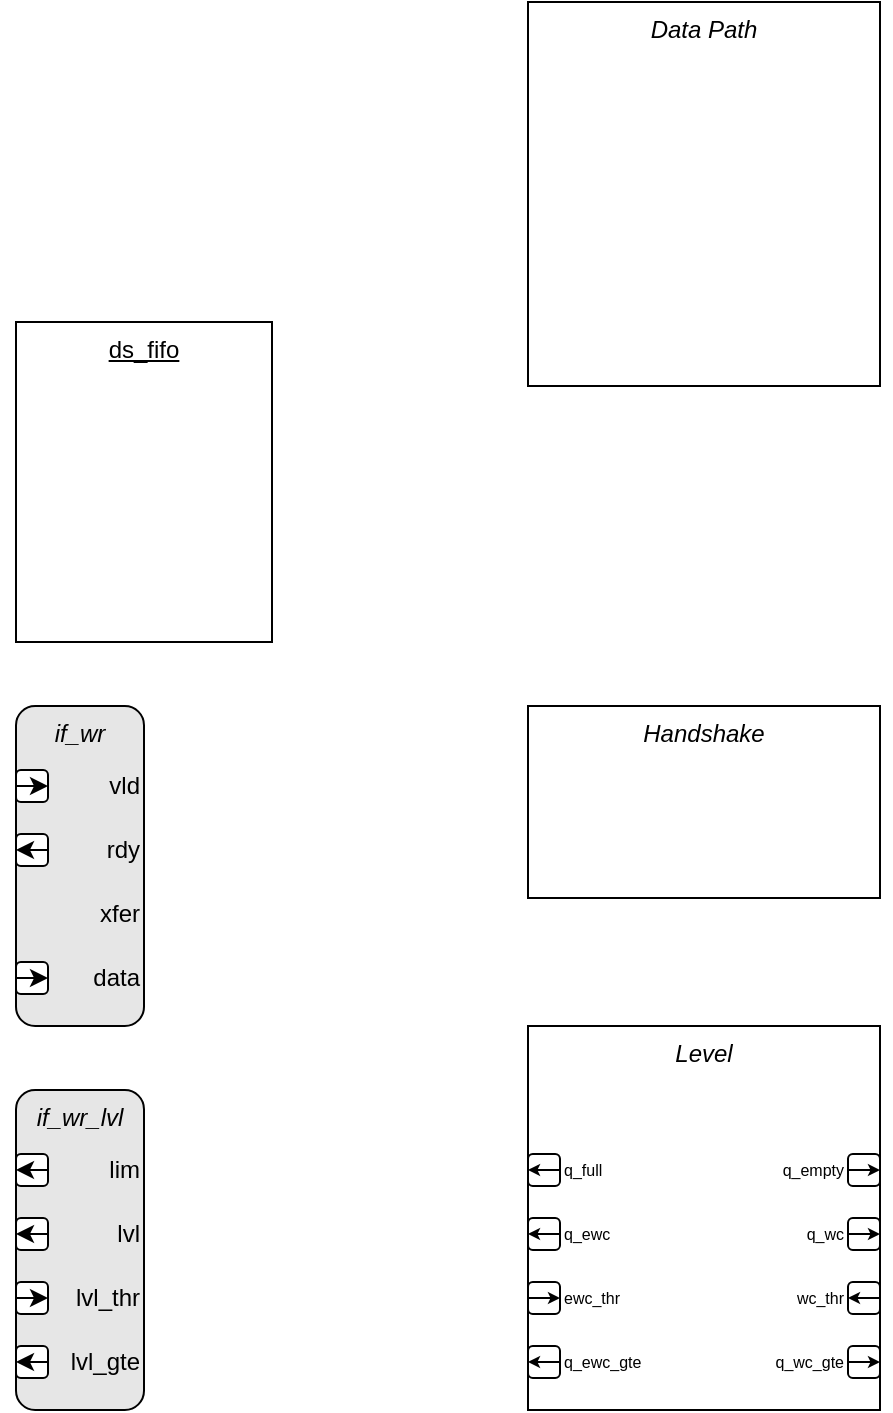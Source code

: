 <mxfile version="21.6.5" type="device">
  <diagram name="Page-1" id="wjSl2jKwSkH-KG0pPpFf">
    <mxGraphModel dx="1404" dy="814" grid="1" gridSize="8" guides="0" tooltips="1" connect="1" arrows="0" fold="1" page="1" pageScale="1" pageWidth="2560" pageHeight="1440" background="#FFFFFF" math="0" shadow="0">
      <root>
        <mxCell id="0" />
        <mxCell id="1" parent="0" />
        <mxCell id="gHWjX6nv2yNhoL-KbP3H-1" value="ds_fifo" style="rounded=0;whiteSpace=wrap;html=1;verticalAlign=top;fontStyle=4" parent="1" vertex="1">
          <mxGeometry x="64" y="160" width="128" height="160" as="geometry" />
        </mxCell>
        <mxCell id="l6OGeaEmu5MbRwiX80PM-1" value="&lt;i&gt;if_wr&lt;/i&gt;" style="rounded=1;whiteSpace=wrap;html=1;verticalAlign=top;fillColor=#E6E6E6;" parent="1" vertex="1">
          <mxGeometry x="64" y="352" width="64" height="160" as="geometry" />
        </mxCell>
        <mxCell id="l6OGeaEmu5MbRwiX80PM-2" value="vld" style="text;html=1;strokeColor=none;fillColor=none;align=right;verticalAlign=middle;whiteSpace=wrap;rounded=0;" parent="1" vertex="1">
          <mxGeometry x="80" y="384" width="48" height="16" as="geometry" />
        </mxCell>
        <mxCell id="l6OGeaEmu5MbRwiX80PM-3" value="data" style="text;html=1;strokeColor=none;fillColor=none;align=right;verticalAlign=middle;whiteSpace=wrap;rounded=0;" parent="1" vertex="1">
          <mxGeometry x="80" y="480" width="48" height="16" as="geometry" />
        </mxCell>
        <mxCell id="l6OGeaEmu5MbRwiX80PM-4" value="" style="rounded=1;whiteSpace=wrap;html=1;" parent="1" vertex="1">
          <mxGeometry x="64" y="384" width="16" height="16" as="geometry" />
        </mxCell>
        <mxCell id="l6OGeaEmu5MbRwiX80PM-5" style="edgeStyle=orthogonalEdgeStyle;rounded=0;orthogonalLoop=1;jettySize=auto;html=1;exitX=0;exitY=0.5;exitDx=0;exitDy=0;entryX=1;entryY=0.5;entryDx=0;entryDy=0;" parent="1" source="l6OGeaEmu5MbRwiX80PM-4" target="l6OGeaEmu5MbRwiX80PM-4" edge="1">
          <mxGeometry relative="1" as="geometry" />
        </mxCell>
        <mxCell id="l6OGeaEmu5MbRwiX80PM-6" value="rdy" style="text;html=1;strokeColor=none;fillColor=none;align=right;verticalAlign=middle;whiteSpace=wrap;rounded=0;" parent="1" vertex="1">
          <mxGeometry x="80" y="416" width="48" height="16" as="geometry" />
        </mxCell>
        <mxCell id="l6OGeaEmu5MbRwiX80PM-7" value="" style="rounded=1;whiteSpace=wrap;html=1;" parent="1" vertex="1">
          <mxGeometry x="64" y="416" width="16" height="16" as="geometry" />
        </mxCell>
        <mxCell id="l6OGeaEmu5MbRwiX80PM-8" style="edgeStyle=orthogonalEdgeStyle;rounded=0;orthogonalLoop=1;jettySize=auto;html=1;exitX=1;exitY=0.5;exitDx=0;exitDy=0;entryX=0;entryY=0.5;entryDx=0;entryDy=0;" parent="1" source="l6OGeaEmu5MbRwiX80PM-7" target="l6OGeaEmu5MbRwiX80PM-7" edge="1">
          <mxGeometry relative="1" as="geometry" />
        </mxCell>
        <mxCell id="l6OGeaEmu5MbRwiX80PM-9" value="xfer" style="text;html=1;strokeColor=none;fillColor=none;align=right;verticalAlign=middle;whiteSpace=wrap;rounded=0;" parent="1" vertex="1">
          <mxGeometry x="80" y="448" width="48" height="16" as="geometry" />
        </mxCell>
        <mxCell id="l6OGeaEmu5MbRwiX80PM-10" value="" style="rounded=1;whiteSpace=wrap;html=1;" parent="1" vertex="1">
          <mxGeometry x="64" y="480" width="16" height="16" as="geometry" />
        </mxCell>
        <mxCell id="l6OGeaEmu5MbRwiX80PM-11" style="edgeStyle=orthogonalEdgeStyle;rounded=0;orthogonalLoop=1;jettySize=auto;html=1;exitX=0;exitY=0.5;exitDx=0;exitDy=0;entryX=1;entryY=0.5;entryDx=0;entryDy=0;" parent="1" source="l6OGeaEmu5MbRwiX80PM-10" target="l6OGeaEmu5MbRwiX80PM-10" edge="1">
          <mxGeometry relative="1" as="geometry" />
        </mxCell>
        <mxCell id="l6OGeaEmu5MbRwiX80PM-12" value="&lt;i&gt;if_wr_lvl&lt;/i&gt;" style="rounded=1;whiteSpace=wrap;html=1;verticalAlign=top;fillColor=#E6E6E6;" parent="1" vertex="1">
          <mxGeometry x="64" y="544" width="64" height="160" as="geometry" />
        </mxCell>
        <mxCell id="l6OGeaEmu5MbRwiX80PM-13" value="lim" style="text;html=1;strokeColor=none;fillColor=none;align=right;verticalAlign=middle;whiteSpace=wrap;rounded=0;" parent="1" vertex="1">
          <mxGeometry x="80" y="576" width="48" height="16" as="geometry" />
        </mxCell>
        <mxCell id="l6OGeaEmu5MbRwiX80PM-14" value="lvl_gte" style="text;html=1;strokeColor=none;fillColor=none;align=right;verticalAlign=middle;whiteSpace=wrap;rounded=0;" parent="1" vertex="1">
          <mxGeometry x="80" y="672" width="48" height="16" as="geometry" />
        </mxCell>
        <mxCell id="l6OGeaEmu5MbRwiX80PM-15" value="" style="rounded=1;whiteSpace=wrap;html=1;" parent="1" vertex="1">
          <mxGeometry x="64" y="576" width="16" height="16" as="geometry" />
        </mxCell>
        <mxCell id="l6OGeaEmu5MbRwiX80PM-16" style="edgeStyle=orthogonalEdgeStyle;rounded=0;orthogonalLoop=1;jettySize=auto;html=1;exitX=1;exitY=0.5;exitDx=0;exitDy=0;entryX=0;entryY=0.5;entryDx=0;entryDy=0;" parent="1" source="l6OGeaEmu5MbRwiX80PM-15" target="l6OGeaEmu5MbRwiX80PM-15" edge="1">
          <mxGeometry relative="1" as="geometry" />
        </mxCell>
        <mxCell id="l6OGeaEmu5MbRwiX80PM-17" value="lvl" style="text;html=1;strokeColor=none;fillColor=none;align=right;verticalAlign=middle;whiteSpace=wrap;rounded=0;" parent="1" vertex="1">
          <mxGeometry x="80" y="608" width="48" height="16" as="geometry" />
        </mxCell>
        <mxCell id="l6OGeaEmu5MbRwiX80PM-18" value="" style="rounded=1;whiteSpace=wrap;html=1;" parent="1" vertex="1">
          <mxGeometry x="64" y="608" width="16" height="16" as="geometry" />
        </mxCell>
        <mxCell id="l6OGeaEmu5MbRwiX80PM-19" style="edgeStyle=orthogonalEdgeStyle;rounded=0;orthogonalLoop=1;jettySize=auto;html=1;exitX=1;exitY=0.5;exitDx=0;exitDy=0;entryX=0;entryY=0.5;entryDx=0;entryDy=0;" parent="1" source="l6OGeaEmu5MbRwiX80PM-18" target="l6OGeaEmu5MbRwiX80PM-18" edge="1">
          <mxGeometry relative="1" as="geometry" />
        </mxCell>
        <mxCell id="l6OGeaEmu5MbRwiX80PM-20" value="lvl_thr" style="text;html=1;strokeColor=none;fillColor=none;align=right;verticalAlign=middle;whiteSpace=wrap;rounded=0;" parent="1" vertex="1">
          <mxGeometry x="80" y="640" width="48" height="16" as="geometry" />
        </mxCell>
        <mxCell id="l6OGeaEmu5MbRwiX80PM-21" value="" style="rounded=1;whiteSpace=wrap;html=1;" parent="1" vertex="1">
          <mxGeometry x="64" y="672" width="16" height="16" as="geometry" />
        </mxCell>
        <mxCell id="l6OGeaEmu5MbRwiX80PM-22" style="edgeStyle=orthogonalEdgeStyle;rounded=0;orthogonalLoop=1;jettySize=auto;html=1;exitX=1;exitY=0.5;exitDx=0;exitDy=0;entryX=0;entryY=0.5;entryDx=0;entryDy=0;" parent="1" source="l6OGeaEmu5MbRwiX80PM-21" target="l6OGeaEmu5MbRwiX80PM-21" edge="1">
          <mxGeometry relative="1" as="geometry" />
        </mxCell>
        <mxCell id="l6OGeaEmu5MbRwiX80PM-23" value="" style="rounded=1;whiteSpace=wrap;html=1;" parent="1" vertex="1">
          <mxGeometry x="64" y="640" width="16" height="16" as="geometry" />
        </mxCell>
        <mxCell id="l6OGeaEmu5MbRwiX80PM-24" style="edgeStyle=orthogonalEdgeStyle;rounded=0;orthogonalLoop=1;jettySize=auto;html=1;exitX=0;exitY=0.5;exitDx=0;exitDy=0;entryX=1;entryY=0.5;entryDx=0;entryDy=0;" parent="1" source="l6OGeaEmu5MbRwiX80PM-23" target="l6OGeaEmu5MbRwiX80PM-23" edge="1">
          <mxGeometry relative="1" as="geometry" />
        </mxCell>
        <mxCell id="l6OGeaEmu5MbRwiX80PM-26" value="&lt;i&gt;Level&lt;/i&gt;" style="rounded=0;whiteSpace=wrap;html=1;verticalAlign=top;" parent="1" vertex="1">
          <mxGeometry x="320" y="512" width="176" height="192" as="geometry" />
        </mxCell>
        <mxCell id="l6OGeaEmu5MbRwiX80PM-27" value="" style="rounded=1;whiteSpace=wrap;html=1;fillColor=#FFFFFF;" parent="1" vertex="1">
          <mxGeometry x="320" y="576" width="16" height="16" as="geometry" />
        </mxCell>
        <mxCell id="l6OGeaEmu5MbRwiX80PM-28" style="edgeStyle=orthogonalEdgeStyle;rounded=0;orthogonalLoop=1;jettySize=auto;html=1;exitX=1;exitY=0.5;exitDx=0;exitDy=0;entryX=0;entryY=0.5;entryDx=0;entryDy=0;startArrow=none;startFill=0;startSize=3;endSize=3;" parent="1" source="l6OGeaEmu5MbRwiX80PM-27" target="l6OGeaEmu5MbRwiX80PM-27" edge="1">
          <mxGeometry relative="1" as="geometry" />
        </mxCell>
        <mxCell id="l6OGeaEmu5MbRwiX80PM-29" value="" style="rounded=1;whiteSpace=wrap;html=1;fillColor=#FFFFFF;" parent="1" vertex="1">
          <mxGeometry x="320" y="672" width="16" height="16" as="geometry" />
        </mxCell>
        <mxCell id="l6OGeaEmu5MbRwiX80PM-30" style="edgeStyle=orthogonalEdgeStyle;rounded=0;orthogonalLoop=1;jettySize=auto;html=1;exitX=1;exitY=0.5;exitDx=0;exitDy=0;entryX=0;entryY=0.5;entryDx=0;entryDy=0;startArrow=none;startFill=0;startSize=3;endSize=3;" parent="1" source="l6OGeaEmu5MbRwiX80PM-29" target="l6OGeaEmu5MbRwiX80PM-29" edge="1">
          <mxGeometry relative="1" as="geometry" />
        </mxCell>
        <mxCell id="l6OGeaEmu5MbRwiX80PM-31" value="q_full" style="text;html=1;strokeColor=none;fillColor=none;align=left;verticalAlign=middle;whiteSpace=wrap;rounded=0;fontSize=8;" parent="1" vertex="1">
          <mxGeometry x="336" y="576" width="48" height="16" as="geometry" />
        </mxCell>
        <mxCell id="l6OGeaEmu5MbRwiX80PM-32" value="q_ewc_gte" style="text;html=1;strokeColor=none;fillColor=none;align=left;verticalAlign=middle;whiteSpace=wrap;rounded=0;fontSize=8;" parent="1" vertex="1">
          <mxGeometry x="336" y="672" width="48" height="16" as="geometry" />
        </mxCell>
        <mxCell id="l6OGeaEmu5MbRwiX80PM-33" value="" style="rounded=1;whiteSpace=wrap;html=1;fillColor=#FFFFFF;" parent="1" vertex="1">
          <mxGeometry x="480" y="576" width="16" height="16" as="geometry" />
        </mxCell>
        <mxCell id="l6OGeaEmu5MbRwiX80PM-34" style="edgeStyle=orthogonalEdgeStyle;rounded=0;orthogonalLoop=1;jettySize=auto;html=1;exitX=0;exitY=0.5;exitDx=0;exitDy=0;entryX=1;entryY=0.5;entryDx=0;entryDy=0;startArrow=none;startFill=0;startSize=3;endSize=3;" parent="1" source="l6OGeaEmu5MbRwiX80PM-33" target="l6OGeaEmu5MbRwiX80PM-33" edge="1">
          <mxGeometry relative="1" as="geometry" />
        </mxCell>
        <mxCell id="l6OGeaEmu5MbRwiX80PM-35" value="&lt;span style=&quot;text-align: left;&quot;&gt;q_empty&lt;/span&gt;" style="text;html=1;strokeColor=none;fillColor=none;align=right;verticalAlign=middle;whiteSpace=wrap;rounded=0;fontSize=8;" parent="1" vertex="1">
          <mxGeometry x="432" y="576" width="48" height="16" as="geometry" />
        </mxCell>
        <mxCell id="l6OGeaEmu5MbRwiX80PM-36" value="" style="rounded=1;whiteSpace=wrap;html=1;fillColor=#FFFFFF;" parent="1" vertex="1">
          <mxGeometry x="320" y="608" width="16" height="16" as="geometry" />
        </mxCell>
        <mxCell id="l6OGeaEmu5MbRwiX80PM-37" style="edgeStyle=orthogonalEdgeStyle;rounded=0;orthogonalLoop=1;jettySize=auto;html=1;exitX=1;exitY=0.5;exitDx=0;exitDy=0;entryX=0;entryY=0.5;entryDx=0;entryDy=0;startArrow=none;startFill=0;startSize=3;endSize=3;" parent="1" source="l6OGeaEmu5MbRwiX80PM-36" target="l6OGeaEmu5MbRwiX80PM-36" edge="1">
          <mxGeometry relative="1" as="geometry" />
        </mxCell>
        <mxCell id="l6OGeaEmu5MbRwiX80PM-38" value="q_ewc" style="text;html=1;strokeColor=none;fillColor=none;align=left;verticalAlign=middle;whiteSpace=wrap;rounded=0;fontSize=8;" parent="1" vertex="1">
          <mxGeometry x="336" y="608" width="48" height="16" as="geometry" />
        </mxCell>
        <mxCell id="l6OGeaEmu5MbRwiX80PM-39" value="" style="rounded=1;whiteSpace=wrap;html=1;fillColor=#FFFFFF;" parent="1" vertex="1">
          <mxGeometry x="320" y="640" width="16" height="16" as="geometry" />
        </mxCell>
        <mxCell id="l6OGeaEmu5MbRwiX80PM-40" style="edgeStyle=orthogonalEdgeStyle;rounded=0;orthogonalLoop=1;jettySize=auto;html=1;exitX=0;exitY=0.5;exitDx=0;exitDy=0;entryX=1;entryY=0.5;entryDx=0;entryDy=0;startArrow=none;startFill=0;startSize=3;endSize=3;" parent="1" source="l6OGeaEmu5MbRwiX80PM-39" target="l6OGeaEmu5MbRwiX80PM-39" edge="1">
          <mxGeometry relative="1" as="geometry" />
        </mxCell>
        <mxCell id="l6OGeaEmu5MbRwiX80PM-41" value="ewc_thr" style="text;html=1;strokeColor=none;fillColor=none;align=left;verticalAlign=middle;whiteSpace=wrap;rounded=0;fontSize=8;" parent="1" vertex="1">
          <mxGeometry x="336" y="640" width="48" height="16" as="geometry" />
        </mxCell>
        <mxCell id="l6OGeaEmu5MbRwiX80PM-42" value="" style="rounded=1;whiteSpace=wrap;html=1;fillColor=#FFFFFF;" parent="1" vertex="1">
          <mxGeometry x="480" y="608" width="16" height="16" as="geometry" />
        </mxCell>
        <mxCell id="l6OGeaEmu5MbRwiX80PM-43" style="edgeStyle=orthogonalEdgeStyle;rounded=0;orthogonalLoop=1;jettySize=auto;html=1;exitX=0;exitY=0.5;exitDx=0;exitDy=0;entryX=1;entryY=0.5;entryDx=0;entryDy=0;startArrow=none;startFill=0;startSize=3;endSize=3;" parent="1" source="l6OGeaEmu5MbRwiX80PM-42" target="l6OGeaEmu5MbRwiX80PM-42" edge="1">
          <mxGeometry relative="1" as="geometry" />
        </mxCell>
        <mxCell id="l6OGeaEmu5MbRwiX80PM-44" value="&lt;span style=&quot;text-align: left;&quot;&gt;q_wc&lt;/span&gt;" style="text;html=1;strokeColor=none;fillColor=none;align=right;verticalAlign=middle;whiteSpace=wrap;rounded=0;fontSize=8;" parent="1" vertex="1">
          <mxGeometry x="432" y="608" width="48" height="16" as="geometry" />
        </mxCell>
        <mxCell id="l6OGeaEmu5MbRwiX80PM-45" value="" style="rounded=1;whiteSpace=wrap;html=1;fillColor=#FFFFFF;" parent="1" vertex="1">
          <mxGeometry x="480" y="640" width="16" height="16" as="geometry" />
        </mxCell>
        <mxCell id="l6OGeaEmu5MbRwiX80PM-46" style="edgeStyle=orthogonalEdgeStyle;rounded=0;orthogonalLoop=1;jettySize=auto;html=1;exitX=1;exitY=0.5;exitDx=0;exitDy=0;entryX=0;entryY=0.5;entryDx=0;entryDy=0;startArrow=none;startFill=0;startSize=3;endSize=3;" parent="1" source="l6OGeaEmu5MbRwiX80PM-45" target="l6OGeaEmu5MbRwiX80PM-45" edge="1">
          <mxGeometry relative="1" as="geometry" />
        </mxCell>
        <mxCell id="l6OGeaEmu5MbRwiX80PM-47" value="&lt;span style=&quot;text-align: left;&quot;&gt;wc_thr&lt;/span&gt;" style="text;html=1;strokeColor=none;fillColor=none;align=right;verticalAlign=middle;whiteSpace=wrap;rounded=0;fontSize=8;" parent="1" vertex="1">
          <mxGeometry x="432" y="640" width="48" height="16" as="geometry" />
        </mxCell>
        <mxCell id="l6OGeaEmu5MbRwiX80PM-48" value="" style="rounded=1;whiteSpace=wrap;html=1;fillColor=#FFFFFF;" parent="1" vertex="1">
          <mxGeometry x="480" y="672" width="16" height="16" as="geometry" />
        </mxCell>
        <mxCell id="l6OGeaEmu5MbRwiX80PM-49" style="edgeStyle=orthogonalEdgeStyle;rounded=0;orthogonalLoop=1;jettySize=auto;html=1;exitX=0;exitY=0.5;exitDx=0;exitDy=0;entryX=1;entryY=0.5;entryDx=0;entryDy=0;startArrow=none;startFill=0;startSize=3;endSize=3;" parent="1" source="l6OGeaEmu5MbRwiX80PM-48" target="l6OGeaEmu5MbRwiX80PM-48" edge="1">
          <mxGeometry relative="1" as="geometry" />
        </mxCell>
        <mxCell id="l6OGeaEmu5MbRwiX80PM-50" value="&lt;span style=&quot;text-align: left;&quot;&gt;q_wc_gte&lt;/span&gt;" style="text;html=1;strokeColor=none;fillColor=none;align=right;verticalAlign=middle;whiteSpace=wrap;rounded=0;fontSize=8;" parent="1" vertex="1">
          <mxGeometry x="432" y="672" width="48" height="16" as="geometry" />
        </mxCell>
        <mxCell id="l6OGeaEmu5MbRwiX80PM-51" value="&lt;i&gt;Handshake&lt;/i&gt;" style="rounded=0;whiteSpace=wrap;html=1;verticalAlign=top;" parent="1" vertex="1">
          <mxGeometry x="320" y="352" width="176" height="96" as="geometry" />
        </mxCell>
        <mxCell id="l6OGeaEmu5MbRwiX80PM-52" value="&lt;i&gt;Data Path&lt;/i&gt;" style="rounded=0;whiteSpace=wrap;html=1;verticalAlign=top;" parent="1" vertex="1">
          <mxGeometry x="320" width="176" height="192" as="geometry" />
        </mxCell>
      </root>
    </mxGraphModel>
  </diagram>
</mxfile>
